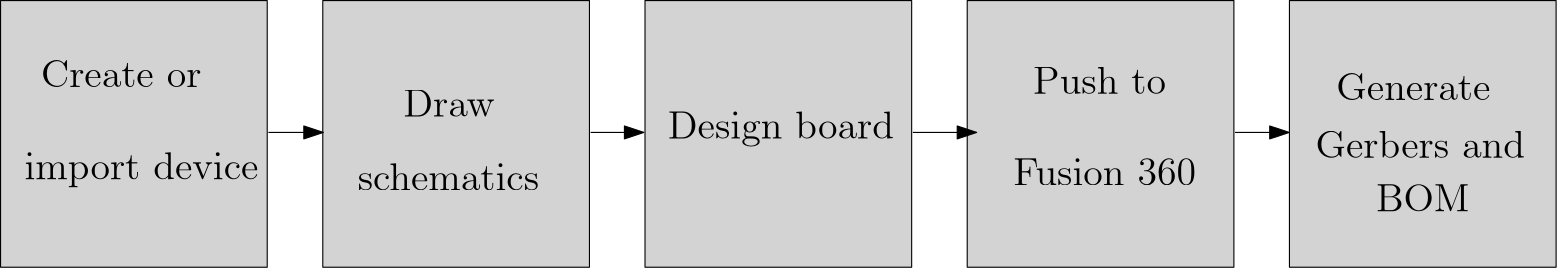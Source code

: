 <?xml version="1.0"?>
<!DOCTYPE ipe SYSTEM "ipe.dtd">
<ipe version="70206" creator="Ipe 7.2.7">
<info created="D:20171120131453" modified="D:20171120163422"/>
<ipestyle name="basic">
<symbol name="arrow/arc(spx)">
<path stroke="sym-stroke" fill="sym-stroke" pen="sym-pen">
0 0 m
-1 0.333 l
-1 -0.333 l
h
</path>
</symbol>
<symbol name="arrow/farc(spx)">
<path stroke="sym-stroke" fill="white" pen="sym-pen">
0 0 m
-1 0.333 l
-1 -0.333 l
h
</path>
</symbol>
<symbol name="arrow/ptarc(spx)">
<path stroke="sym-stroke" fill="sym-stroke" pen="sym-pen">
0 0 m
-1 0.333 l
-0.8 0 l
-1 -0.333 l
h
</path>
</symbol>
<symbol name="arrow/fptarc(spx)">
<path stroke="sym-stroke" fill="white" pen="sym-pen">
0 0 m
-1 0.333 l
-0.8 0 l
-1 -0.333 l
h
</path>
</symbol>
<symbol name="mark/circle(sx)" transformations="translations">
<path fill="sym-stroke">
0.6 0 0 0.6 0 0 e
0.4 0 0 0.4 0 0 e
</path>
</symbol>
<symbol name="mark/disk(sx)" transformations="translations">
<path fill="sym-stroke">
0.6 0 0 0.6 0 0 e
</path>
</symbol>
<symbol name="mark/fdisk(sfx)" transformations="translations">
<group>
<path fill="sym-fill">
0.5 0 0 0.5 0 0 e
</path>
<path fill="sym-stroke" fillrule="eofill">
0.6 0 0 0.6 0 0 e
0.4 0 0 0.4 0 0 e
</path>
</group>
</symbol>
<symbol name="mark/box(sx)" transformations="translations">
<path fill="sym-stroke" fillrule="eofill">
-0.6 -0.6 m
0.6 -0.6 l
0.6 0.6 l
-0.6 0.6 l
h
-0.4 -0.4 m
0.4 -0.4 l
0.4 0.4 l
-0.4 0.4 l
h
</path>
</symbol>
<symbol name="mark/square(sx)" transformations="translations">
<path fill="sym-stroke">
-0.6 -0.6 m
0.6 -0.6 l
0.6 0.6 l
-0.6 0.6 l
h
</path>
</symbol>
<symbol name="mark/fsquare(sfx)" transformations="translations">
<group>
<path fill="sym-fill">
-0.5 -0.5 m
0.5 -0.5 l
0.5 0.5 l
-0.5 0.5 l
h
</path>
<path fill="sym-stroke" fillrule="eofill">
-0.6 -0.6 m
0.6 -0.6 l
0.6 0.6 l
-0.6 0.6 l
h
-0.4 -0.4 m
0.4 -0.4 l
0.4 0.4 l
-0.4 0.4 l
h
</path>
</group>
</symbol>
<symbol name="mark/cross(sx)" transformations="translations">
<group>
<path fill="sym-stroke">
-0.43 -0.57 m
0.57 0.43 l
0.43 0.57 l
-0.57 -0.43 l
h
</path>
<path fill="sym-stroke">
-0.43 0.57 m
0.57 -0.43 l
0.43 -0.57 l
-0.57 0.43 l
h
</path>
</group>
</symbol>
<symbol name="arrow/fnormal(spx)">
<path stroke="sym-stroke" fill="white" pen="sym-pen">
0 0 m
-1 0.333 l
-1 -0.333 l
h
</path>
</symbol>
<symbol name="arrow/pointed(spx)">
<path stroke="sym-stroke" fill="sym-stroke" pen="sym-pen">
0 0 m
-1 0.333 l
-0.8 0 l
-1 -0.333 l
h
</path>
</symbol>
<symbol name="arrow/fpointed(spx)">
<path stroke="sym-stroke" fill="white" pen="sym-pen">
0 0 m
-1 0.333 l
-0.8 0 l
-1 -0.333 l
h
</path>
</symbol>
<symbol name="arrow/linear(spx)">
<path stroke="sym-stroke" pen="sym-pen">
-1 0.333 m
0 0 l
-1 -0.333 l
</path>
</symbol>
<symbol name="arrow/fdouble(spx)">
<path stroke="sym-stroke" fill="white" pen="sym-pen">
0 0 m
-1 0.333 l
-1 -0.333 l
h
-1 0 m
-2 0.333 l
-2 -0.333 l
h
</path>
</symbol>
<symbol name="arrow/double(spx)">
<path stroke="sym-stroke" fill="sym-stroke" pen="sym-pen">
0 0 m
-1 0.333 l
-1 -0.333 l
h
-1 0 m
-2 0.333 l
-2 -0.333 l
h
</path>
</symbol>
<pen name="heavier" value="0.8"/>
<pen name="fat" value="1.2"/>
<pen name="ultrafat" value="2"/>
<symbolsize name="large" value="5"/>
<symbolsize name="small" value="2"/>
<symbolsize name="tiny" value="1.1"/>
<arrowsize name="large" value="10"/>
<arrowsize name="small" value="5"/>
<arrowsize name="tiny" value="3"/>
<color name="red" value="1 0 0"/>
<color name="green" value="0 1 0"/>
<color name="blue" value="0 0 1"/>
<color name="yellow" value="1 1 0"/>
<color name="orange" value="1 0.647 0"/>
<color name="gold" value="1 0.843 0"/>
<color name="purple" value="0.627 0.125 0.941"/>
<color name="gray" value="0.745"/>
<color name="brown" value="0.647 0.165 0.165"/>
<color name="navy" value="0 0 0.502"/>
<color name="pink" value="1 0.753 0.796"/>
<color name="seagreen" value="0.18 0.545 0.341"/>
<color name="turquoise" value="0.251 0.878 0.816"/>
<color name="violet" value="0.933 0.51 0.933"/>
<color name="darkblue" value="0 0 0.545"/>
<color name="darkcyan" value="0 0.545 0.545"/>
<color name="darkgray" value="0.663"/>
<color name="darkgreen" value="0 0.392 0"/>
<color name="darkmagenta" value="0.545 0 0.545"/>
<color name="darkorange" value="1 0.549 0"/>
<color name="darkred" value="0.545 0 0"/>
<color name="lightblue" value="0.678 0.847 0.902"/>
<color name="lightcyan" value="0.878 1 1"/>
<color name="lightgray" value="0.827"/>
<color name="lightgreen" value="0.565 0.933 0.565"/>
<color name="lightyellow" value="1 1 0.878"/>
<dashstyle name="dashed" value="[4] 0"/>
<dashstyle name="dotted" value="[1 3] 0"/>
<dashstyle name="dash dotted" value="[4 2 1 2] 0"/>
<dashstyle name="dash dot dotted" value="[4 2 1 2 1 2] 0"/>
<textsize name="large" value="\large"/>
<textsize name="Large" value="\Large"/>
<textsize name="LARGE" value="\LARGE"/>
<textsize name="huge" value="\huge"/>
<textsize name="Huge" value="\Huge"/>
<textsize name="small" value="\small"/>
<textsize name="footnote" value="\footnotesize"/>
<textsize name="tiny" value="\tiny"/>
<textstyle name="center" begin="\begin{center}" end="\end{center}"/>
<textstyle name="itemize" begin="\begin{itemize}" end="\end{itemize}"/>
<textstyle name="item" begin="\begin{itemize}\item{}" end="\end{itemize}"/>
<gridsize name="4 pts" value="4"/>
<gridsize name="8 pts (~3 mm)" value="8"/>
<gridsize name="16 pts (~6 mm)" value="16"/>
<gridsize name="32 pts (~12 mm)" value="32"/>
<gridsize name="10 pts (~3.5 mm)" value="10"/>
<gridsize name="20 pts (~7 mm)" value="20"/>
<gridsize name="14 pts (~5 mm)" value="14"/>
<gridsize name="28 pts (~10 mm)" value="28"/>
<gridsize name="56 pts (~20 mm)" value="56"/>
<anglesize name="90 deg" value="90"/>
<anglesize name="60 deg" value="60"/>
<anglesize name="45 deg" value="45"/>
<anglesize name="30 deg" value="30"/>
<anglesize name="22.5 deg" value="22.5"/>
<opacity name="10%" value="0.1"/>
<opacity name="30%" value="0.3"/>
<opacity name="50%" value="0.5"/>
<opacity name="75%" value="0.75"/>
<tiling name="falling" angle="-60" step="4" width="1"/>
<tiling name="rising" angle="30" step="4" width="1"/>
</ipestyle>
<page>
<layer name="alpha"/>
<view layers="alpha" active="alpha"/>
<path layer="alpha" matrix="0.857143 0 0 1 -43.2785 -200.523" stroke="black" fill="lightgray">
64 672 m
64 576 l
176 576 l
176 672 l
h
</path>
<text matrix="1 0 0 1 -21.847 -183.686" transformations="translations" pos="48 624" stroke="black" type="label" width="62.432" height="9.803" depth="0" valign="baseline" size="Large">Create or </text>
<text matrix="1 0 0 1 -11.844 -216.874" transformations="translations" pos="32 624" stroke="black" type="label" width="84.283" height="9.962" depth="2.79" valign="baseline" size="Large">import device</text>
<text matrix="1.06551 0 0 0.421798 -74.4123 173.766" transformations="translations" pos="208 624" stroke="black" type="label" width="37.652" height="9.803" depth="0" valign="baseline" size="Large">Draw </text>
<path matrix="0.857143 0 0 1 72.7215 -200.523" stroke="black" fill="lightgray">
64 672 m
64 576 l
176 576 l
176 672 l
h
</path>
<path matrix="0.857143 0 0 1 188.721 -200.523" stroke="black" fill="lightgray">
64 672 m
64 576 l
176 576 l
176 672 l
h
</path>
<path matrix="0.857143 0 0 1 420.721 -200.523" stroke="black" fill="lightgray">
64 672 m
64 576 l
176 576 l
176 672 l
h
</path>
<text matrix="1 0 0 1 -15.8647 -220.837" transformations="translations" pos="156 624" stroke="black" type="label" width="65.319" height="9.963" depth="0" valign="baseline" size="Large">schematics</text>
<text matrix="1.06551 0 0 0.421798 -65.0659 166.532" transformations="translations" pos="208 624" stroke="black" type="label" width="37.652" height="9.803" depth="0" valign="baseline" size="Large">Draw </text>
<text matrix="1 0 0 1 3.79838 -210.155" transformations="translations" pos="248 632" stroke="black" type="label" width="81.432" height="9.962" depth="2.79" valign="baseline" size="Large">Design board</text>
<text matrix="1 0 0 1 124.42 -196.337" transformations="translations" pos="368 632" stroke="black" type="label" width="60.187" height="9.803" depth="0" valign="baseline" size="Large">Generate </text>
<text matrix="1 0 0 1 126.7 -220.337" transformations="translations" pos="380 616" stroke="black" type="label" width="33.745" height="9.803" depth="0" valign="baseline" size="Large">BOM</text>
<text matrix="1 0 0 1 104.919 -201.087" transformations="translations" pos="380 616" stroke="black" type="label" width="75.483" height="9.963" depth="0" valign="baseline" size="Large">Gerbers and</text>
<path matrix="0.857143 0 0 1 304.721 -200.523" stroke="black" fill="lightgray">
64 672 m
64 576 l
176 576 l
176 672 l
h
</path>
<text matrix="1 0 0 1 131.29 -178.111" transformations="translations" pos="252 616" stroke="black" type="label" width="47.875" height="9.963" depth="0" valign="baseline" size="Large">Push to</text>
<text matrix="1 0 0 1 132.147 -199.032" transformations="translations" pos="244 604" stroke="black" type="label" width="65.824" height="9.803" depth="0" valign="baseline" size="Large"> Fusion 360</text>
<path stroke="black" arrow="normal/normal">
108 424 m
127.755 424 l
</path>
<path stroke="black" arrow="normal/normal">
224 424 m
243.171 424 l
</path>
<path stroke="black" arrow="normal/normal">
340 424 m
362.977 424 l
</path>
<path stroke="black" arrow="normal/normal">
456 424 m
475.478 424 l
</path>
</page>
</ipe>
